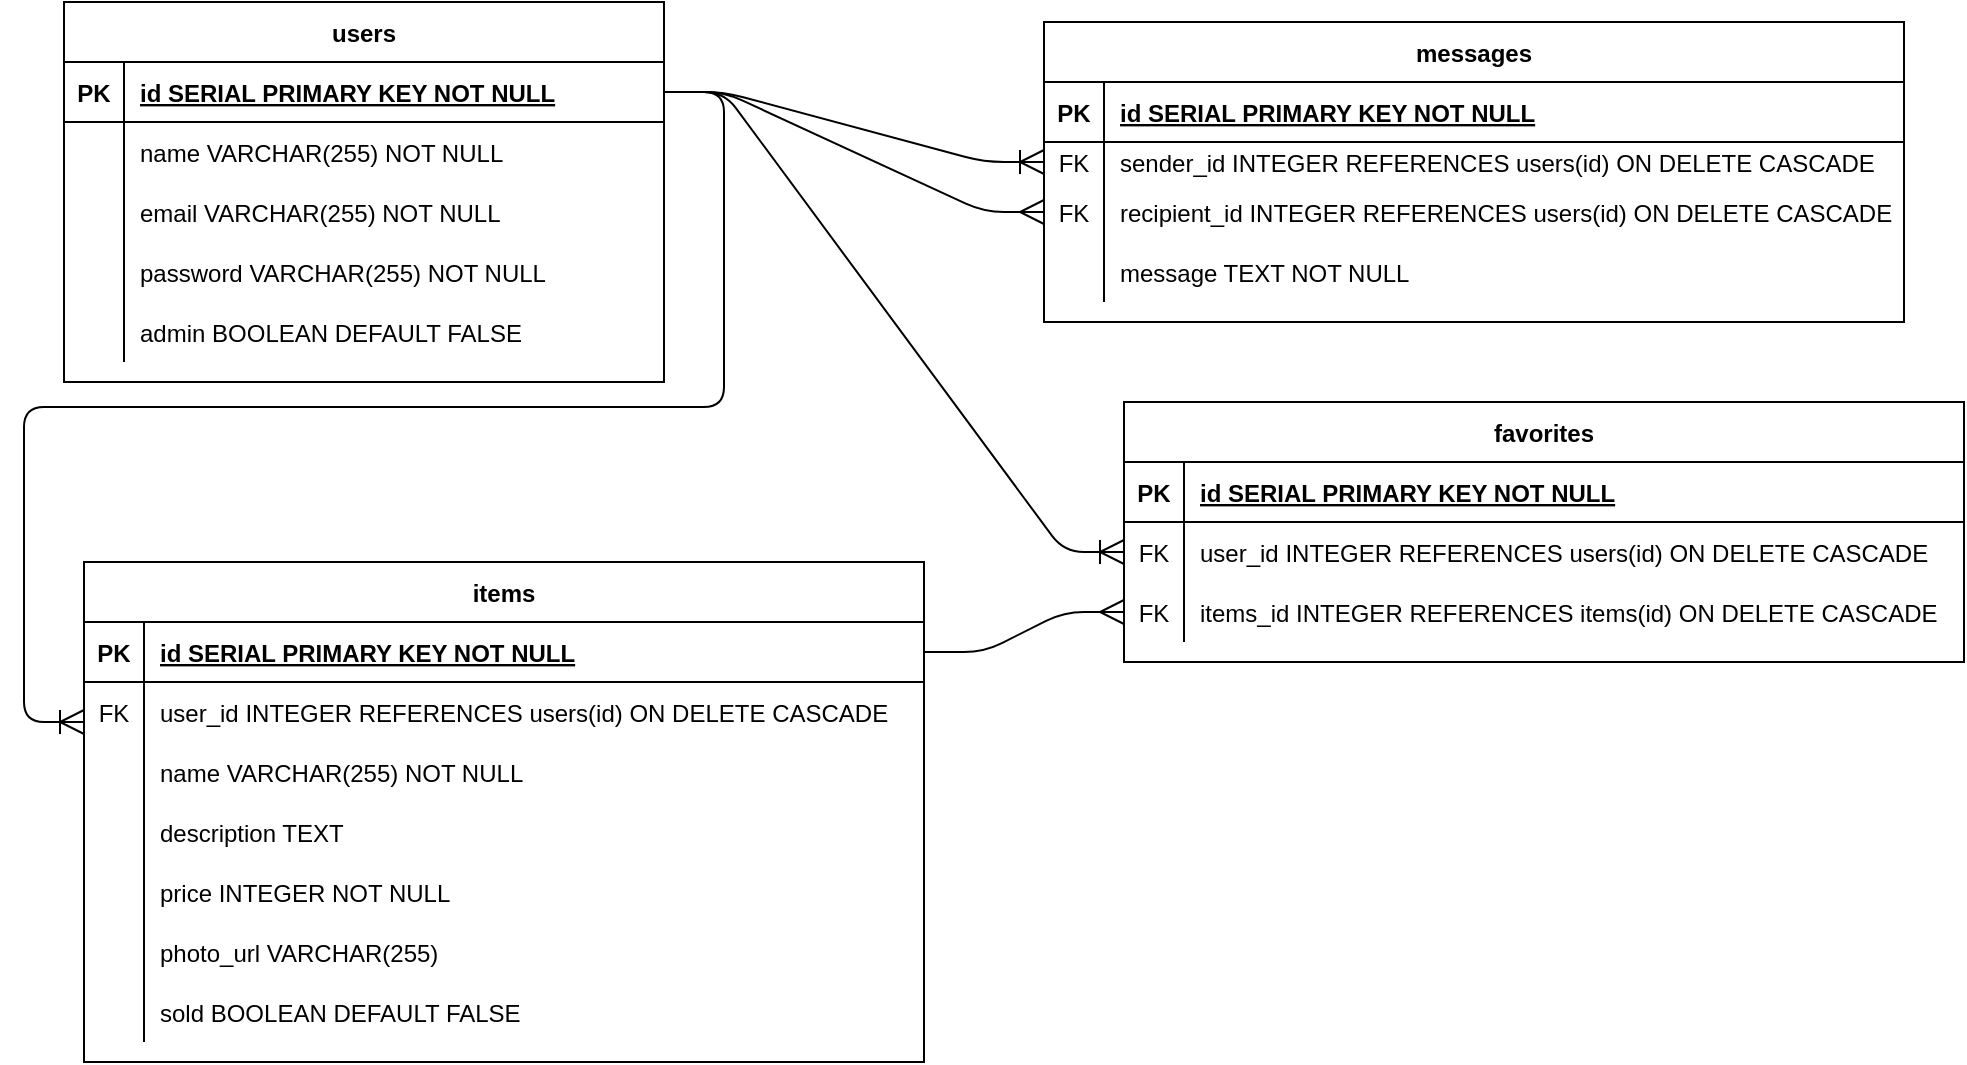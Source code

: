 <mxfile version="14.4.4" type="github"><diagram id="eKCNuq_K1p_Se1BYDrm-" name="Page-1"><mxGraphModel dx="996" dy="738" grid="1" gridSize="10" guides="1" tooltips="1" connect="1" arrows="1" fold="1" page="1" pageScale="1" pageWidth="850" pageHeight="1100" math="0" shadow="0"><root><mxCell id="0"/><mxCell id="1" parent="0"/><mxCell id="gZ6emJEtgqytblLop0_V-1" value="messages" style="shape=table;startSize=30;container=1;collapsible=1;childLayout=tableLayout;fixedRows=1;rowLines=0;fontStyle=1;align=center;resizeLast=1;" vertex="1" parent="1"><mxGeometry x="550" y="40" width="430" height="150" as="geometry"/></mxCell><mxCell id="gZ6emJEtgqytblLop0_V-2" value="" style="shape=partialRectangle;collapsible=0;dropTarget=0;pointerEvents=0;fillColor=none;top=0;left=0;bottom=1;right=0;points=[[0,0.5],[1,0.5]];portConstraint=eastwest;" vertex="1" parent="gZ6emJEtgqytblLop0_V-1"><mxGeometry y="30" width="430" height="30" as="geometry"/></mxCell><mxCell id="gZ6emJEtgqytblLop0_V-3" value="PK" style="shape=partialRectangle;connectable=0;fillColor=none;top=0;left=0;bottom=0;right=0;fontStyle=1;overflow=hidden;" vertex="1" parent="gZ6emJEtgqytblLop0_V-2"><mxGeometry width="30" height="30" as="geometry"/></mxCell><mxCell id="gZ6emJEtgqytblLop0_V-4" value="id SERIAL PRIMARY KEY NOT NULL" style="shape=partialRectangle;connectable=0;fillColor=none;top=0;left=0;bottom=0;right=0;align=left;spacingLeft=6;fontStyle=5;overflow=hidden;" vertex="1" parent="gZ6emJEtgqytblLop0_V-2"><mxGeometry x="30" width="400" height="30" as="geometry"/></mxCell><mxCell id="gZ6emJEtgqytblLop0_V-5" value="" style="shape=partialRectangle;collapsible=0;dropTarget=0;pointerEvents=0;fillColor=none;top=0;left=0;bottom=0;right=0;points=[[0,0.5],[1,0.5]];portConstraint=eastwest;" vertex="1" parent="gZ6emJEtgqytblLop0_V-1"><mxGeometry y="60" width="430" height="20" as="geometry"/></mxCell><mxCell id="gZ6emJEtgqytblLop0_V-6" value="FK" style="shape=partialRectangle;connectable=0;fillColor=none;top=0;left=0;bottom=0;right=0;editable=1;overflow=hidden;" vertex="1" parent="gZ6emJEtgqytblLop0_V-5"><mxGeometry width="30" height="20" as="geometry"/></mxCell><mxCell id="gZ6emJEtgqytblLop0_V-7" value="sender_id INTEGER REFERENCES users(id) ON DELETE CASCADE" style="shape=partialRectangle;connectable=0;fillColor=none;top=0;left=0;bottom=0;right=0;align=left;spacingLeft=6;overflow=hidden;" vertex="1" parent="gZ6emJEtgqytblLop0_V-5"><mxGeometry x="30" width="400" height="20" as="geometry"/></mxCell><mxCell id="gZ6emJEtgqytblLop0_V-8" value="" style="shape=partialRectangle;collapsible=0;dropTarget=0;pointerEvents=0;fillColor=none;top=0;left=0;bottom=0;right=0;points=[[0,0.5],[1,0.5]];portConstraint=eastwest;" vertex="1" parent="gZ6emJEtgqytblLop0_V-1"><mxGeometry y="80" width="430" height="30" as="geometry"/></mxCell><mxCell id="gZ6emJEtgqytblLop0_V-9" value="FK" style="shape=partialRectangle;connectable=0;fillColor=none;top=0;left=0;bottom=0;right=0;editable=1;overflow=hidden;" vertex="1" parent="gZ6emJEtgqytblLop0_V-8"><mxGeometry width="30" height="30" as="geometry"/></mxCell><mxCell id="gZ6emJEtgqytblLop0_V-10" value="recipient_id INTEGER REFERENCES users(id) ON DELETE CASCADE" style="shape=partialRectangle;connectable=0;fillColor=none;top=0;left=0;bottom=0;right=0;align=left;spacingLeft=6;overflow=hidden;" vertex="1" parent="gZ6emJEtgqytblLop0_V-8"><mxGeometry x="30" width="400" height="30" as="geometry"/></mxCell><mxCell id="gZ6emJEtgqytblLop0_V-11" value="" style="shape=partialRectangle;collapsible=0;dropTarget=0;pointerEvents=0;fillColor=none;top=0;left=0;bottom=0;right=0;points=[[0,0.5],[1,0.5]];portConstraint=eastwest;" vertex="1" parent="gZ6emJEtgqytblLop0_V-1"><mxGeometry y="110" width="430" height="30" as="geometry"/></mxCell><mxCell id="gZ6emJEtgqytblLop0_V-12" value="" style="shape=partialRectangle;connectable=0;fillColor=none;top=0;left=0;bottom=0;right=0;editable=1;overflow=hidden;" vertex="1" parent="gZ6emJEtgqytblLop0_V-11"><mxGeometry width="30" height="30" as="geometry"/></mxCell><mxCell id="gZ6emJEtgqytblLop0_V-13" value="message TEXT NOT NULL" style="shape=partialRectangle;connectable=0;fillColor=none;top=0;left=0;bottom=0;right=0;align=left;spacingLeft=6;overflow=hidden;" vertex="1" parent="gZ6emJEtgqytblLop0_V-11"><mxGeometry x="30" width="400" height="30" as="geometry"/></mxCell><mxCell id="gZ6emJEtgqytblLop0_V-14" value="users" style="shape=table;startSize=30;container=1;collapsible=1;childLayout=tableLayout;fixedRows=1;rowLines=0;fontStyle=1;align=center;resizeLast=1;" vertex="1" parent="1"><mxGeometry x="60" y="30" width="300" height="190" as="geometry"/></mxCell><mxCell id="gZ6emJEtgqytblLop0_V-15" value="" style="shape=partialRectangle;collapsible=0;dropTarget=0;pointerEvents=0;fillColor=none;top=0;left=0;bottom=1;right=0;points=[[0,0.5],[1,0.5]];portConstraint=eastwest;" vertex="1" parent="gZ6emJEtgqytblLop0_V-14"><mxGeometry y="30" width="300" height="30" as="geometry"/></mxCell><mxCell id="gZ6emJEtgqytblLop0_V-16" value="PK" style="shape=partialRectangle;connectable=0;fillColor=none;top=0;left=0;bottom=0;right=0;fontStyle=1;overflow=hidden;" vertex="1" parent="gZ6emJEtgqytblLop0_V-15"><mxGeometry width="30" height="30" as="geometry"/></mxCell><mxCell id="gZ6emJEtgqytblLop0_V-17" value="id SERIAL PRIMARY KEY NOT NULL" style="shape=partialRectangle;connectable=0;fillColor=none;top=0;left=0;bottom=0;right=0;align=left;spacingLeft=6;fontStyle=5;overflow=hidden;" vertex="1" parent="gZ6emJEtgqytblLop0_V-15"><mxGeometry x="30" width="270" height="30" as="geometry"/></mxCell><mxCell id="gZ6emJEtgqytblLop0_V-18" value="" style="shape=partialRectangle;collapsible=0;dropTarget=0;pointerEvents=0;fillColor=none;top=0;left=0;bottom=0;right=0;points=[[0,0.5],[1,0.5]];portConstraint=eastwest;" vertex="1" parent="gZ6emJEtgqytblLop0_V-14"><mxGeometry y="60" width="300" height="30" as="geometry"/></mxCell><mxCell id="gZ6emJEtgqytblLop0_V-19" value="" style="shape=partialRectangle;connectable=0;fillColor=none;top=0;left=0;bottom=0;right=0;editable=1;overflow=hidden;" vertex="1" parent="gZ6emJEtgqytblLop0_V-18"><mxGeometry width="30" height="30" as="geometry"/></mxCell><mxCell id="gZ6emJEtgqytblLop0_V-20" value="name VARCHAR(255) NOT NULL" style="shape=partialRectangle;connectable=0;fillColor=none;top=0;left=0;bottom=0;right=0;align=left;spacingLeft=6;overflow=hidden;" vertex="1" parent="gZ6emJEtgqytblLop0_V-18"><mxGeometry x="30" width="270" height="30" as="geometry"/></mxCell><mxCell id="gZ6emJEtgqytblLop0_V-21" value="" style="shape=partialRectangle;collapsible=0;dropTarget=0;pointerEvents=0;fillColor=none;top=0;left=0;bottom=0;right=0;points=[[0,0.5],[1,0.5]];portConstraint=eastwest;" vertex="1" parent="gZ6emJEtgqytblLop0_V-14"><mxGeometry y="90" width="300" height="30" as="geometry"/></mxCell><mxCell id="gZ6emJEtgqytblLop0_V-22" value="" style="shape=partialRectangle;connectable=0;fillColor=none;top=0;left=0;bottom=0;right=0;editable=1;overflow=hidden;" vertex="1" parent="gZ6emJEtgqytblLop0_V-21"><mxGeometry width="30" height="30" as="geometry"/></mxCell><mxCell id="gZ6emJEtgqytblLop0_V-23" value="email VARCHAR(255) NOT NULL" style="shape=partialRectangle;connectable=0;fillColor=none;top=0;left=0;bottom=0;right=0;align=left;spacingLeft=6;overflow=hidden;" vertex="1" parent="gZ6emJEtgqytblLop0_V-21"><mxGeometry x="30" width="270" height="30" as="geometry"/></mxCell><mxCell id="gZ6emJEtgqytblLop0_V-79" value="" style="shape=partialRectangle;collapsible=0;dropTarget=0;pointerEvents=0;fillColor=none;top=0;left=0;bottom=0;right=0;points=[[0,0.5],[1,0.5]];portConstraint=eastwest;" vertex="1" parent="gZ6emJEtgqytblLop0_V-14"><mxGeometry y="120" width="300" height="30" as="geometry"/></mxCell><mxCell id="gZ6emJEtgqytblLop0_V-80" value="" style="shape=partialRectangle;connectable=0;fillColor=none;top=0;left=0;bottom=0;right=0;editable=1;overflow=hidden;" vertex="1" parent="gZ6emJEtgqytblLop0_V-79"><mxGeometry width="30" height="30" as="geometry"/></mxCell><mxCell id="gZ6emJEtgqytblLop0_V-81" value="password VARCHAR(255) NOT NULL" style="shape=partialRectangle;connectable=0;fillColor=none;top=0;left=0;bottom=0;right=0;align=left;spacingLeft=6;overflow=hidden;" vertex="1" parent="gZ6emJEtgqytblLop0_V-79"><mxGeometry x="30" width="270" height="30" as="geometry"/></mxCell><mxCell id="gZ6emJEtgqytblLop0_V-24" value="" style="shape=partialRectangle;collapsible=0;dropTarget=0;pointerEvents=0;fillColor=none;top=0;left=0;bottom=0;right=0;points=[[0,0.5],[1,0.5]];portConstraint=eastwest;" vertex="1" parent="gZ6emJEtgqytblLop0_V-14"><mxGeometry y="150" width="300" height="30" as="geometry"/></mxCell><mxCell id="gZ6emJEtgqytblLop0_V-25" value="" style="shape=partialRectangle;connectable=0;fillColor=none;top=0;left=0;bottom=0;right=0;editable=1;overflow=hidden;" vertex="1" parent="gZ6emJEtgqytblLop0_V-24"><mxGeometry width="30" height="30" as="geometry"/></mxCell><mxCell id="gZ6emJEtgqytblLop0_V-26" value="admin BOOLEAN DEFAULT FALSE" style="shape=partialRectangle;connectable=0;fillColor=none;top=0;left=0;bottom=0;right=0;align=left;spacingLeft=6;overflow=hidden;" vertex="1" parent="gZ6emJEtgqytblLop0_V-24"><mxGeometry x="30" width="270" height="30" as="geometry"/></mxCell><mxCell id="gZ6emJEtgqytblLop0_V-40" value="items" style="shape=table;startSize=30;container=1;collapsible=1;childLayout=tableLayout;fixedRows=1;rowLines=0;fontStyle=1;align=center;resizeLast=1;" vertex="1" parent="1"><mxGeometry x="70" y="310" width="420" height="250" as="geometry"/></mxCell><mxCell id="gZ6emJEtgqytblLop0_V-41" value="" style="shape=partialRectangle;collapsible=0;dropTarget=0;pointerEvents=0;fillColor=none;top=0;left=0;bottom=1;right=0;points=[[0,0.5],[1,0.5]];portConstraint=eastwest;" vertex="1" parent="gZ6emJEtgqytblLop0_V-40"><mxGeometry y="30" width="420" height="30" as="geometry"/></mxCell><mxCell id="gZ6emJEtgqytblLop0_V-42" value="PK" style="shape=partialRectangle;connectable=0;fillColor=none;top=0;left=0;bottom=0;right=0;fontStyle=1;overflow=hidden;" vertex="1" parent="gZ6emJEtgqytblLop0_V-41"><mxGeometry width="30" height="30" as="geometry"/></mxCell><mxCell id="gZ6emJEtgqytblLop0_V-43" value="id SERIAL PRIMARY KEY NOT NULL" style="shape=partialRectangle;connectable=0;fillColor=none;top=0;left=0;bottom=0;right=0;align=left;spacingLeft=6;fontStyle=5;overflow=hidden;" vertex="1" parent="gZ6emJEtgqytblLop0_V-41"><mxGeometry x="30" width="390" height="30" as="geometry"/></mxCell><mxCell id="gZ6emJEtgqytblLop0_V-72" value="" style="shape=partialRectangle;collapsible=0;dropTarget=0;pointerEvents=0;fillColor=none;top=0;left=0;bottom=0;right=0;points=[[0,0.5],[1,0.5]];portConstraint=eastwest;" vertex="1" parent="gZ6emJEtgqytblLop0_V-40"><mxGeometry y="60" width="420" height="30" as="geometry"/></mxCell><mxCell id="gZ6emJEtgqytblLop0_V-73" value="FK" style="shape=partialRectangle;connectable=0;fillColor=none;top=0;left=0;bottom=0;right=0;editable=1;overflow=hidden;" vertex="1" parent="gZ6emJEtgqytblLop0_V-72"><mxGeometry width="30" height="30" as="geometry"/></mxCell><mxCell id="gZ6emJEtgqytblLop0_V-74" value="user_id INTEGER REFERENCES users(id) ON DELETE CASCADE" style="shape=partialRectangle;connectable=0;fillColor=none;top=0;left=0;bottom=0;right=0;align=left;spacingLeft=6;overflow=hidden;" vertex="1" parent="gZ6emJEtgqytblLop0_V-72"><mxGeometry x="30" width="390" height="30" as="geometry"/></mxCell><mxCell id="gZ6emJEtgqytblLop0_V-44" value="" style="shape=partialRectangle;collapsible=0;dropTarget=0;pointerEvents=0;fillColor=none;top=0;left=0;bottom=0;right=0;points=[[0,0.5],[1,0.5]];portConstraint=eastwest;" vertex="1" parent="gZ6emJEtgqytblLop0_V-40"><mxGeometry y="90" width="420" height="30" as="geometry"/></mxCell><mxCell id="gZ6emJEtgqytblLop0_V-45" value="" style="shape=partialRectangle;connectable=0;fillColor=none;top=0;left=0;bottom=0;right=0;editable=1;overflow=hidden;" vertex="1" parent="gZ6emJEtgqytblLop0_V-44"><mxGeometry width="30" height="30" as="geometry"/></mxCell><mxCell id="gZ6emJEtgqytblLop0_V-46" value="name VARCHAR(255) NOT NULL" style="shape=partialRectangle;connectable=0;fillColor=none;top=0;left=0;bottom=0;right=0;align=left;spacingLeft=6;overflow=hidden;" vertex="1" parent="gZ6emJEtgqytblLop0_V-44"><mxGeometry x="30" width="390" height="30" as="geometry"/></mxCell><mxCell id="gZ6emJEtgqytblLop0_V-47" value="" style="shape=partialRectangle;collapsible=0;dropTarget=0;pointerEvents=0;fillColor=none;top=0;left=0;bottom=0;right=0;points=[[0,0.5],[1,0.5]];portConstraint=eastwest;" vertex="1" parent="gZ6emJEtgqytblLop0_V-40"><mxGeometry y="120" width="420" height="30" as="geometry"/></mxCell><mxCell id="gZ6emJEtgqytblLop0_V-48" value="" style="shape=partialRectangle;connectable=0;fillColor=none;top=0;left=0;bottom=0;right=0;editable=1;overflow=hidden;" vertex="1" parent="gZ6emJEtgqytblLop0_V-47"><mxGeometry width="30" height="30" as="geometry"/></mxCell><mxCell id="gZ6emJEtgqytblLop0_V-49" value="description TEXT" style="shape=partialRectangle;connectable=0;fillColor=none;top=0;left=0;bottom=0;right=0;align=left;spacingLeft=6;overflow=hidden;" vertex="1" parent="gZ6emJEtgqytblLop0_V-47"><mxGeometry x="30" width="390" height="30" as="geometry"/></mxCell><mxCell id="gZ6emJEtgqytblLop0_V-66" value="" style="shape=partialRectangle;collapsible=0;dropTarget=0;pointerEvents=0;fillColor=none;top=0;left=0;bottom=0;right=0;points=[[0,0.5],[1,0.5]];portConstraint=eastwest;" vertex="1" parent="gZ6emJEtgqytblLop0_V-40"><mxGeometry y="150" width="420" height="30" as="geometry"/></mxCell><mxCell id="gZ6emJEtgqytblLop0_V-67" value="" style="shape=partialRectangle;connectable=0;fillColor=none;top=0;left=0;bottom=0;right=0;editable=1;overflow=hidden;" vertex="1" parent="gZ6emJEtgqytblLop0_V-66"><mxGeometry width="30" height="30" as="geometry"/></mxCell><mxCell id="gZ6emJEtgqytblLop0_V-68" value="price INTEGER NOT NULL" style="shape=partialRectangle;connectable=0;fillColor=none;top=0;left=0;bottom=0;right=0;align=left;spacingLeft=6;overflow=hidden;" vertex="1" parent="gZ6emJEtgqytblLop0_V-66"><mxGeometry x="30" width="390" height="30" as="geometry"/></mxCell><mxCell id="gZ6emJEtgqytblLop0_V-69" value="" style="shape=partialRectangle;collapsible=0;dropTarget=0;pointerEvents=0;fillColor=none;top=0;left=0;bottom=0;right=0;points=[[0,0.5],[1,0.5]];portConstraint=eastwest;" vertex="1" parent="gZ6emJEtgqytblLop0_V-40"><mxGeometry y="180" width="420" height="30" as="geometry"/></mxCell><mxCell id="gZ6emJEtgqytblLop0_V-70" value="" style="shape=partialRectangle;connectable=0;fillColor=none;top=0;left=0;bottom=0;right=0;editable=1;overflow=hidden;" vertex="1" parent="gZ6emJEtgqytblLop0_V-69"><mxGeometry width="30" height="30" as="geometry"/></mxCell><mxCell id="gZ6emJEtgqytblLop0_V-71" value="photo_url VARCHAR(255)" style="shape=partialRectangle;connectable=0;fillColor=none;top=0;left=0;bottom=0;right=0;align=left;spacingLeft=6;overflow=hidden;" vertex="1" parent="gZ6emJEtgqytblLop0_V-69"><mxGeometry x="30" width="390" height="30" as="geometry"/></mxCell><mxCell id="gZ6emJEtgqytblLop0_V-86" value="" style="shape=partialRectangle;collapsible=0;dropTarget=0;pointerEvents=0;fillColor=none;top=0;left=0;bottom=0;right=0;points=[[0,0.5],[1,0.5]];portConstraint=eastwest;" vertex="1" parent="gZ6emJEtgqytblLop0_V-40"><mxGeometry y="210" width="420" height="30" as="geometry"/></mxCell><mxCell id="gZ6emJEtgqytblLop0_V-87" value="" style="shape=partialRectangle;connectable=0;fillColor=none;top=0;left=0;bottom=0;right=0;editable=1;overflow=hidden;" vertex="1" parent="gZ6emJEtgqytblLop0_V-86"><mxGeometry width="30" height="30" as="geometry"/></mxCell><mxCell id="gZ6emJEtgqytblLop0_V-88" value="sold BOOLEAN DEFAULT FALSE" style="shape=partialRectangle;connectable=0;fillColor=none;top=0;left=0;bottom=0;right=0;align=left;spacingLeft=6;overflow=hidden;" vertex="1" parent="gZ6emJEtgqytblLop0_V-86"><mxGeometry x="30" width="390" height="30" as="geometry"/></mxCell><mxCell id="gZ6emJEtgqytblLop0_V-53" value="favorites" style="shape=table;startSize=30;container=1;collapsible=1;childLayout=tableLayout;fixedRows=1;rowLines=0;fontStyle=1;align=center;resizeLast=1;" vertex="1" parent="1"><mxGeometry x="590" y="230" width="420" height="130" as="geometry"/></mxCell><mxCell id="gZ6emJEtgqytblLop0_V-54" value="" style="shape=partialRectangle;collapsible=0;dropTarget=0;pointerEvents=0;fillColor=none;top=0;left=0;bottom=1;right=0;points=[[0,0.5],[1,0.5]];portConstraint=eastwest;" vertex="1" parent="gZ6emJEtgqytblLop0_V-53"><mxGeometry y="30" width="420" height="30" as="geometry"/></mxCell><mxCell id="gZ6emJEtgqytblLop0_V-55" value="PK" style="shape=partialRectangle;connectable=0;fillColor=none;top=0;left=0;bottom=0;right=0;fontStyle=1;overflow=hidden;" vertex="1" parent="gZ6emJEtgqytblLop0_V-54"><mxGeometry width="30" height="30" as="geometry"/></mxCell><mxCell id="gZ6emJEtgqytblLop0_V-56" value="id SERIAL PRIMARY KEY NOT NULL" style="shape=partialRectangle;connectable=0;fillColor=none;top=0;left=0;bottom=0;right=0;align=left;spacingLeft=6;fontStyle=5;overflow=hidden;" vertex="1" parent="gZ6emJEtgqytblLop0_V-54"><mxGeometry x="30" width="390" height="30" as="geometry"/></mxCell><mxCell id="gZ6emJEtgqytblLop0_V-57" value="" style="shape=partialRectangle;collapsible=0;dropTarget=0;pointerEvents=0;fillColor=none;top=0;left=0;bottom=0;right=0;points=[[0,0.5],[1,0.5]];portConstraint=eastwest;" vertex="1" parent="gZ6emJEtgqytblLop0_V-53"><mxGeometry y="60" width="420" height="30" as="geometry"/></mxCell><mxCell id="gZ6emJEtgqytblLop0_V-58" value="FK" style="shape=partialRectangle;connectable=0;fillColor=none;top=0;left=0;bottom=0;right=0;editable=1;overflow=hidden;" vertex="1" parent="gZ6emJEtgqytblLop0_V-57"><mxGeometry width="30" height="30" as="geometry"/></mxCell><mxCell id="gZ6emJEtgqytblLop0_V-59" value="user_id INTEGER REFERENCES users(id) ON DELETE CASCADE" style="shape=partialRectangle;connectable=0;fillColor=none;top=0;left=0;bottom=0;right=0;align=left;spacingLeft=6;overflow=hidden;" vertex="1" parent="gZ6emJEtgqytblLop0_V-57"><mxGeometry x="30" width="390" height="30" as="geometry"/></mxCell><mxCell id="gZ6emJEtgqytblLop0_V-60" value="" style="shape=partialRectangle;collapsible=0;dropTarget=0;pointerEvents=0;fillColor=none;top=0;left=0;bottom=0;right=0;points=[[0,0.5],[1,0.5]];portConstraint=eastwest;" vertex="1" parent="gZ6emJEtgqytblLop0_V-53"><mxGeometry y="90" width="420" height="30" as="geometry"/></mxCell><mxCell id="gZ6emJEtgqytblLop0_V-61" value="FK" style="shape=partialRectangle;connectable=0;fillColor=none;top=0;left=0;bottom=0;right=0;editable=1;overflow=hidden;" vertex="1" parent="gZ6emJEtgqytblLop0_V-60"><mxGeometry width="30" height="30" as="geometry"/></mxCell><mxCell id="gZ6emJEtgqytblLop0_V-62" value="items_id INTEGER REFERENCES items(id) ON DELETE CASCADE" style="shape=partialRectangle;connectable=0;fillColor=none;top=0;left=0;bottom=0;right=0;align=left;spacingLeft=6;overflow=hidden;" vertex="1" parent="gZ6emJEtgqytblLop0_V-60"><mxGeometry x="30" width="390" height="30" as="geometry"/></mxCell><mxCell id="gZ6emJEtgqytblLop0_V-77" value="" style="edgeStyle=entityRelationEdgeStyle;fontSize=12;html=1;endArrow=ERoneToMany;endSize=10;startSize=10;exitX=1;exitY=0.5;exitDx=0;exitDy=0;entryX=0;entryY=0.5;entryDx=0;entryDy=0;" edge="1" parent="1" source="gZ6emJEtgqytblLop0_V-15" target="gZ6emJEtgqytblLop0_V-57"><mxGeometry width="100" height="100" relative="1" as="geometry"><mxPoint x="325" y="170" as="sourcePoint"/><mxPoint x="425" y="70" as="targetPoint"/></mxGeometry></mxCell><mxCell id="gZ6emJEtgqytblLop0_V-82" value="" style="edgeStyle=entityRelationEdgeStyle;fontSize=12;html=1;endArrow=ERmany;endSize=10;startSize=10;exitX=1;exitY=0.5;exitDx=0;exitDy=0;entryX=0;entryY=0.5;entryDx=0;entryDy=0;endFill=0;" edge="1" parent="1" source="gZ6emJEtgqytblLop0_V-41" target="gZ6emJEtgqytblLop0_V-60"><mxGeometry width="100" height="100" relative="1" as="geometry"><mxPoint x="370" y="300" as="sourcePoint"/><mxPoint x="470" y="200" as="targetPoint"/></mxGeometry></mxCell><mxCell id="gZ6emJEtgqytblLop0_V-83" value="" style="edgeStyle=entityRelationEdgeStyle;fontSize=12;html=1;endArrow=ERoneToMany;endSize=10;startSize=10;" edge="1" parent="1" source="gZ6emJEtgqytblLop0_V-15"><mxGeometry width="100" height="100" relative="1" as="geometry"><mxPoint x="-100" y="300" as="sourcePoint"/><mxPoint x="70" y="390" as="targetPoint"/></mxGeometry></mxCell><mxCell id="gZ6emJEtgqytblLop0_V-84" value="" style="edgeStyle=entityRelationEdgeStyle;fontSize=12;html=1;endArrow=ERmany;entryX=0;entryY=0.5;entryDx=0;entryDy=0;endSize=10;startSize=10;exitX=1;exitY=0.5;exitDx=0;exitDy=0;endFill=0;" edge="1" parent="1" source="gZ6emJEtgqytblLop0_V-15" target="gZ6emJEtgqytblLop0_V-8"><mxGeometry width="100" height="100" relative="1" as="geometry"><mxPoint x="260" y="100" as="sourcePoint"/><mxPoint x="380" y="200" as="targetPoint"/></mxGeometry></mxCell><mxCell id="gZ6emJEtgqytblLop0_V-85" value="" style="edgeStyle=entityRelationEdgeStyle;fontSize=12;html=1;endArrow=ERoneToMany;endSize=10;exitX=1;exitY=0.5;exitDx=0;exitDy=0;entryX=0;entryY=0.5;entryDx=0;entryDy=0;endFill=0;" edge="1" parent="1" source="gZ6emJEtgqytblLop0_V-15" target="gZ6emJEtgqytblLop0_V-5"><mxGeometry width="100" height="100" relative="1" as="geometry"><mxPoint x="690" y="460" as="sourcePoint"/><mxPoint x="790" y="360" as="targetPoint"/></mxGeometry></mxCell></root></mxGraphModel></diagram></mxfile>